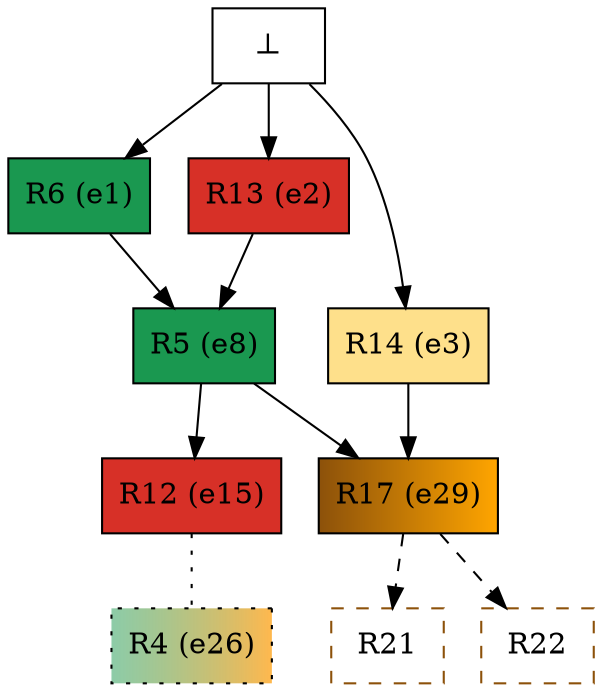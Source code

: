 digraph test {
  e1 -> e8;
  e2 -> e8;
  e8 -> e15;
  e15 -> e26 [arrowhead=none style=dotted];
  e3 -> e29;
  e8 -> e29;
  e29 -> r21 [color="black" style=dashed];
  e29 -> r22 [color="black" style=dashed];
  e0 -> e1;
  e0 -> e2;
  e0 -> e3;
  e1 [color="black" fillcolor="#1a9850:#1a9850" label="R6 (e1)" shape=box style=filled];
  e2 [color="black" fillcolor="#d73027:#d73027" label="R13 (e2)" shape=box style=filled];
  e3 [color="black" fillcolor="#fee08b:#fee08b" label="R14 (e3)" shape=box style=filled];
  e8 [color="black" fillcolor="#1a9850:#1a9850" label="R5 (e8)" shape=box style=filled];
  e15 [color="black" fillcolor="#d73027:#d73027" label="R12 (e15)" shape=box style=filled];
  e26 [color="black" fillcolor="#1a98507f:#ff9900b1" label="R4 (e26)" shape=box style="filled,dotted"];
  e29 [color="black" fillcolor="#8c510a:orange" label="R17 (e29)" shape=box style=filled];
  e0 [fillcolor="white" label="⊥" shape=box style=filled];
  r21 [fillcolor="transparent" color="#8c510a" label=R21 shape=box style=dashed];
  r22 [fillcolor="transparent" color="#8c510a" label=R22 shape=box style=dashed];
}
